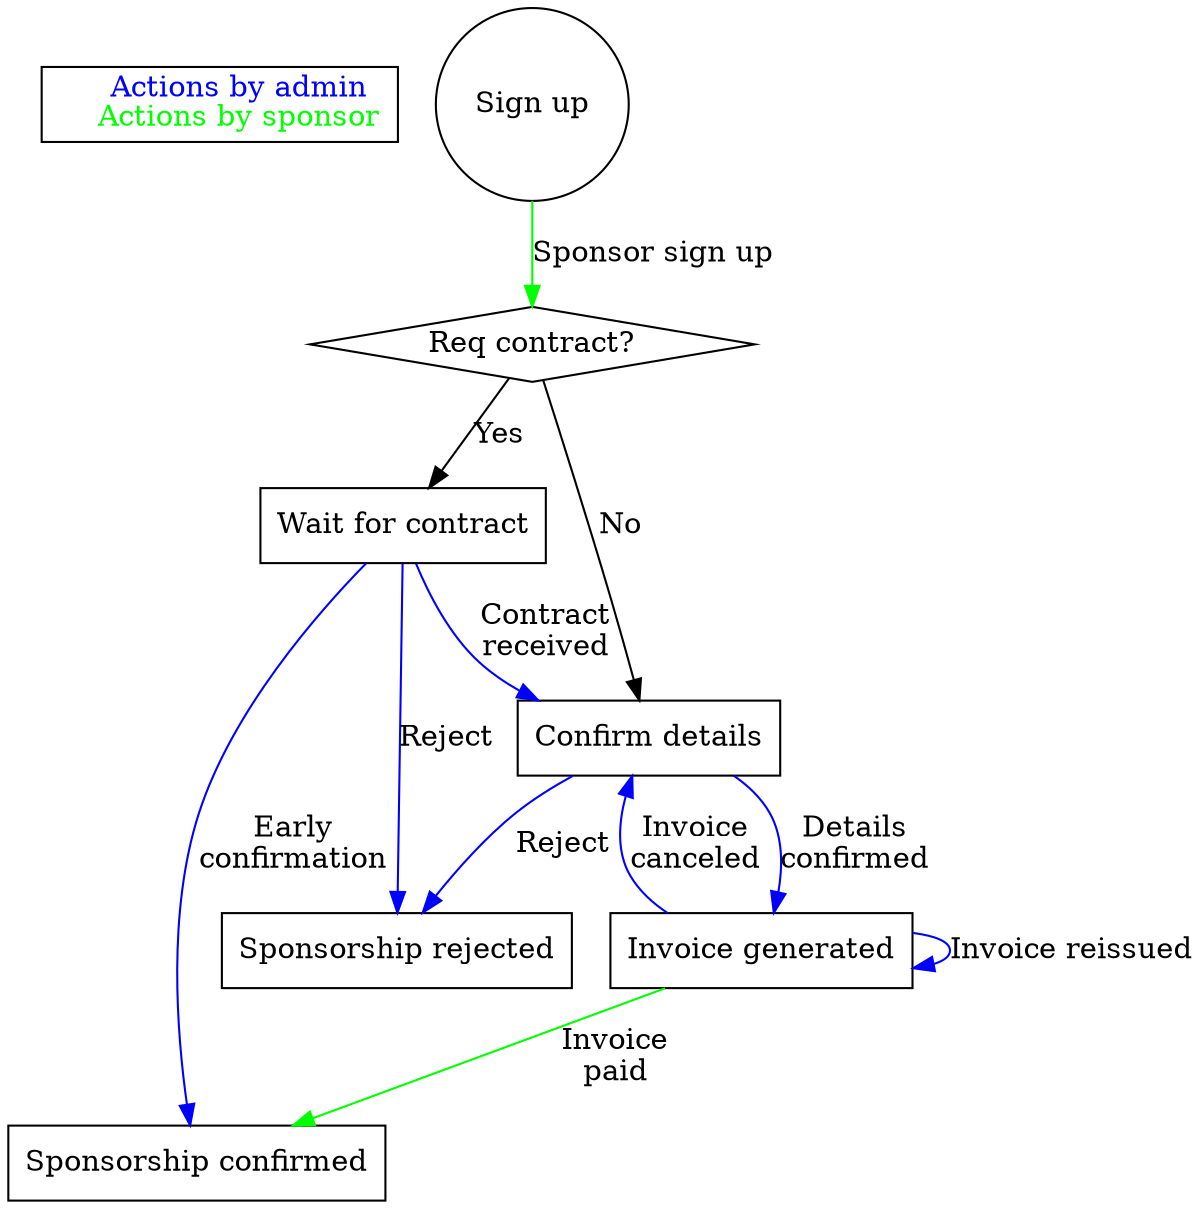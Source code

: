 digraph sponsorsignup {
	subgraph legend {
		key[shape=box, label=<
		    <font color="blue">Actions by admin</font><br/>
		    <font color="green">Actions by sponsor</font><br/>
		>, labeljust="l"]
	}

	start[shape=circle label="Sign up"];
	type[shape=diamond label="Req contract?"];
	confirm[shape=box label="Confirm details"];
	invoice[shape=box label="Invoice generated"];
	contract[shape=box label="Wait for contract"];
	confirmed[shape=box label="Sponsorship confirmed"];
	rejected[shape=box label="Sponsorship rejected"];

	start -> type [label="Sponsor sign up", color=green];
	type -> contract [label="Yes"];
	type -> confirm [label="No"];
	confirm -> invoice [label="Details\nconfirmed", color=blue];
	contract -> confirm [label="Contract\nreceived", color=blue];
	contract -> confirmed [label="Early\nconfirmation", color=blue];
	invoice -> confirmed [label="Invoice\npaid", color=green];
	invoice -> confirm [label="Invoice\ncanceled", color=blue];
	confirm -> rejected [label="Reject", color=blue];
	contract -> rejected [label="Reject", color=blue];

	invoice -> invoice [label="Invoice reissued", color=blue];
}
